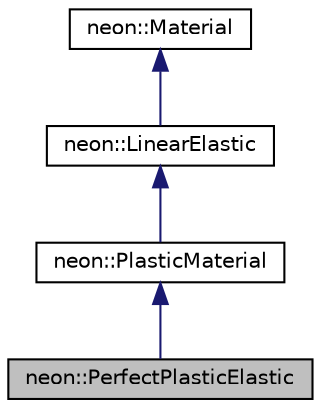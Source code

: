 digraph "neon::PerfectPlasticElastic"
{
 // INTERACTIVE_SVG=YES
  edge [fontname="Helvetica",fontsize="10",labelfontname="Helvetica",labelfontsize="10"];
  node [fontname="Helvetica",fontsize="10",shape=record];
  Node5 [label="neon::PerfectPlasticElastic",height=0.2,width=0.4,color="black", fillcolor="grey75", style="filled", fontcolor="black"];
  Node6 -> Node5 [dir="back",color="midnightblue",fontsize="10",style="solid",fontname="Helvetica"];
  Node6 [label="neon::PlasticMaterial",height=0.2,width=0.4,color="black", fillcolor="white", style="filled",URL="$classneon_1_1PlasticMaterial.html"];
  Node7 -> Node6 [dir="back",color="midnightblue",fontsize="10",style="solid",fontname="Helvetica"];
  Node7 [label="neon::LinearElastic",height=0.2,width=0.4,color="black", fillcolor="white", style="filled",URL="$classneon_1_1LinearElastic.html"];
  Node8 -> Node7 [dir="back",color="midnightblue",fontsize="10",style="solid",fontname="Helvetica"];
  Node8 [label="neon::Material",height=0.2,width=0.4,color="black", fillcolor="white", style="filled",URL="$classneon_1_1Material.html"];
}
